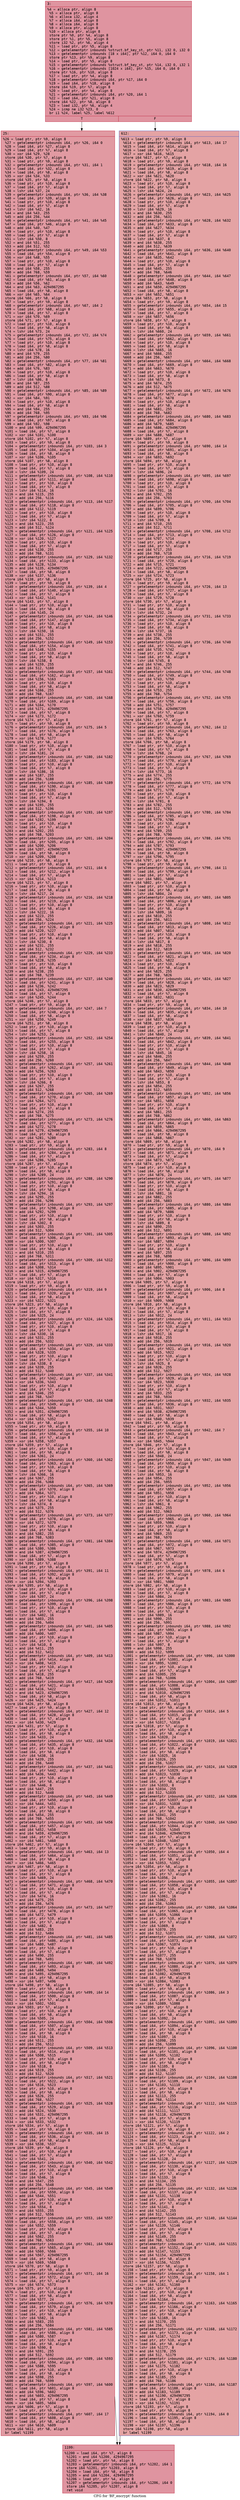 digraph "CFG for 'BF_encrypt' function" {
	label="CFG for 'BF_encrypt' function";

	Node0x600000f31e50 [shape=record,color="#b70d28ff", style=filled, fillcolor="#b70d2870" fontname="Courier",label="{3:\l|  %4 = alloca ptr, align 8\l  %5 = alloca ptr, align 8\l  %6 = alloca i32, align 4\l  %7 = alloca i64, align 8\l  %8 = alloca i64, align 8\l  %9 = alloca ptr, align 8\l  %10 = alloca ptr, align 8\l  store ptr %0, ptr %4, align 8\l  store ptr %1, ptr %5, align 8\l  store i32 %2, ptr %6, align 4\l  %11 = load ptr, ptr %5, align 8\l  %12 = getelementptr inbounds %struct.bf_key_st, ptr %11, i32 0, i32 0\l  %13 = getelementptr inbounds [18 x i64], ptr %12, i64 0, i64 0\l  store ptr %13, ptr %9, align 8\l  %14 = load ptr, ptr %5, align 8\l  %15 = getelementptr inbounds %struct.bf_key_st, ptr %14, i32 0, i32 1\l  %16 = getelementptr inbounds [1024 x i64], ptr %15, i64 0, i64 0\l  store ptr %16, ptr %10, align 8\l  %17 = load ptr, ptr %4, align 8\l  %18 = getelementptr inbounds i64, ptr %17, i64 0\l  %19 = load i64, ptr %18, align 8\l  store i64 %19, ptr %7, align 8\l  %20 = load ptr, ptr %4, align 8\l  %21 = getelementptr inbounds i64, ptr %20, i64 1\l  %22 = load i64, ptr %21, align 8\l  store i64 %22, ptr %8, align 8\l  %23 = load i32, ptr %6, align 4\l  %24 = icmp ne i32 %23, 0\l  br i1 %24, label %25, label %612\l|{<s0>T|<s1>F}}"];
	Node0x600000f31e50:s0 -> Node0x600000f31ef0[tooltip="3 -> 25\nProbability 62.50%" ];
	Node0x600000f31e50:s1 -> Node0x600000f31f40[tooltip="3 -> 612\nProbability 37.50%" ];
	Node0x600000f31ef0 [shape=record,color="#b70d28ff", style=filled, fillcolor="#bb1b2c70" fontname="Courier",label="{25:\l|  %26 = load ptr, ptr %9, align 8\l  %27 = getelementptr inbounds i64, ptr %26, i64 0\l  %28 = load i64, ptr %27, align 8\l  %29 = load i64, ptr %7, align 8\l  %30 = xor i64 %29, %28\l  store i64 %30, ptr %7, align 8\l  %31 = load ptr, ptr %9, align 8\l  %32 = getelementptr inbounds i64, ptr %31, i64 1\l  %33 = load i64, ptr %32, align 8\l  %34 = load i64, ptr %8, align 8\l  %35 = xor i64 %34, %33\l  store i64 %35, ptr %8, align 8\l  %36 = load ptr, ptr %10, align 8\l  %37 = load i64, ptr %7, align 8\l  %38 = lshr i64 %37, 24\l  %39 = getelementptr inbounds i64, ptr %36, i64 %38\l  %40 = load i64, ptr %39, align 8\l  %41 = load ptr, ptr %10, align 8\l  %42 = load i64, ptr %7, align 8\l  %43 = lshr i64 %42, 16\l  %44 = and i64 %43, 255\l  %45 = add i64 256, %44\l  %46 = getelementptr inbounds i64, ptr %41, i64 %45\l  %47 = load i64, ptr %46, align 8\l  %48 = add i64 %40, %47\l  %49 = load ptr, ptr %10, align 8\l  %50 = load i64, ptr %7, align 8\l  %51 = lshr i64 %50, 8\l  %52 = and i64 %51, 255\l  %53 = add i64 512, %52\l  %54 = getelementptr inbounds i64, ptr %49, i64 %53\l  %55 = load i64, ptr %54, align 8\l  %56 = xor i64 %48, %55\l  %57 = load ptr, ptr %10, align 8\l  %58 = load i64, ptr %7, align 8\l  %59 = and i64 %58, 255\l  %60 = add i64 768, %59\l  %61 = getelementptr inbounds i64, ptr %57, i64 %60\l  %62 = load i64, ptr %61, align 8\l  %63 = add i64 %56, %62\l  %64 = and i64 %63, 4294967295\l  %65 = load i64, ptr %8, align 8\l  %66 = xor i64 %65, %64\l  store i64 %66, ptr %8, align 8\l  %67 = load ptr, ptr %9, align 8\l  %68 = getelementptr inbounds i64, ptr %67, i64 2\l  %69 = load i64, ptr %68, align 8\l  %70 = load i64, ptr %7, align 8\l  %71 = xor i64 %70, %69\l  store i64 %71, ptr %7, align 8\l  %72 = load ptr, ptr %10, align 8\l  %73 = load i64, ptr %8, align 8\l  %74 = lshr i64 %73, 24\l  %75 = getelementptr inbounds i64, ptr %72, i64 %74\l  %76 = load i64, ptr %75, align 8\l  %77 = load ptr, ptr %10, align 8\l  %78 = load i64, ptr %8, align 8\l  %79 = lshr i64 %78, 16\l  %80 = and i64 %79, 255\l  %81 = add i64 256, %80\l  %82 = getelementptr inbounds i64, ptr %77, i64 %81\l  %83 = load i64, ptr %82, align 8\l  %84 = add i64 %76, %83\l  %85 = load ptr, ptr %10, align 8\l  %86 = load i64, ptr %8, align 8\l  %87 = lshr i64 %86, 8\l  %88 = and i64 %87, 255\l  %89 = add i64 512, %88\l  %90 = getelementptr inbounds i64, ptr %85, i64 %89\l  %91 = load i64, ptr %90, align 8\l  %92 = xor i64 %84, %91\l  %93 = load ptr, ptr %10, align 8\l  %94 = load i64, ptr %8, align 8\l  %95 = and i64 %94, 255\l  %96 = add i64 768, %95\l  %97 = getelementptr inbounds i64, ptr %93, i64 %96\l  %98 = load i64, ptr %97, align 8\l  %99 = add i64 %92, %98\l  %100 = and i64 %99, 4294967295\l  %101 = load i64, ptr %7, align 8\l  %102 = xor i64 %101, %100\l  store i64 %102, ptr %7, align 8\l  %103 = load ptr, ptr %9, align 8\l  %104 = getelementptr inbounds i64, ptr %103, i64 3\l  %105 = load i64, ptr %104, align 8\l  %106 = load i64, ptr %8, align 8\l  %107 = xor i64 %106, %105\l  store i64 %107, ptr %8, align 8\l  %108 = load ptr, ptr %10, align 8\l  %109 = load i64, ptr %7, align 8\l  %110 = lshr i64 %109, 24\l  %111 = getelementptr inbounds i64, ptr %108, i64 %110\l  %112 = load i64, ptr %111, align 8\l  %113 = load ptr, ptr %10, align 8\l  %114 = load i64, ptr %7, align 8\l  %115 = lshr i64 %114, 16\l  %116 = and i64 %115, 255\l  %117 = add i64 256, %116\l  %118 = getelementptr inbounds i64, ptr %113, i64 %117\l  %119 = load i64, ptr %118, align 8\l  %120 = add i64 %112, %119\l  %121 = load ptr, ptr %10, align 8\l  %122 = load i64, ptr %7, align 8\l  %123 = lshr i64 %122, 8\l  %124 = and i64 %123, 255\l  %125 = add i64 512, %124\l  %126 = getelementptr inbounds i64, ptr %121, i64 %125\l  %127 = load i64, ptr %126, align 8\l  %128 = xor i64 %120, %127\l  %129 = load ptr, ptr %10, align 8\l  %130 = load i64, ptr %7, align 8\l  %131 = and i64 %130, 255\l  %132 = add i64 768, %131\l  %133 = getelementptr inbounds i64, ptr %129, i64 %132\l  %134 = load i64, ptr %133, align 8\l  %135 = add i64 %128, %134\l  %136 = and i64 %135, 4294967295\l  %137 = load i64, ptr %8, align 8\l  %138 = xor i64 %137, %136\l  store i64 %138, ptr %8, align 8\l  %139 = load ptr, ptr %9, align 8\l  %140 = getelementptr inbounds i64, ptr %139, i64 4\l  %141 = load i64, ptr %140, align 8\l  %142 = load i64, ptr %7, align 8\l  %143 = xor i64 %142, %141\l  store i64 %143, ptr %7, align 8\l  %144 = load ptr, ptr %10, align 8\l  %145 = load i64, ptr %8, align 8\l  %146 = lshr i64 %145, 24\l  %147 = getelementptr inbounds i64, ptr %144, i64 %146\l  %148 = load i64, ptr %147, align 8\l  %149 = load ptr, ptr %10, align 8\l  %150 = load i64, ptr %8, align 8\l  %151 = lshr i64 %150, 16\l  %152 = and i64 %151, 255\l  %153 = add i64 256, %152\l  %154 = getelementptr inbounds i64, ptr %149, i64 %153\l  %155 = load i64, ptr %154, align 8\l  %156 = add i64 %148, %155\l  %157 = load ptr, ptr %10, align 8\l  %158 = load i64, ptr %8, align 8\l  %159 = lshr i64 %158, 8\l  %160 = and i64 %159, 255\l  %161 = add i64 512, %160\l  %162 = getelementptr inbounds i64, ptr %157, i64 %161\l  %163 = load i64, ptr %162, align 8\l  %164 = xor i64 %156, %163\l  %165 = load ptr, ptr %10, align 8\l  %166 = load i64, ptr %8, align 8\l  %167 = and i64 %166, 255\l  %168 = add i64 768, %167\l  %169 = getelementptr inbounds i64, ptr %165, i64 %168\l  %170 = load i64, ptr %169, align 8\l  %171 = add i64 %164, %170\l  %172 = and i64 %171, 4294967295\l  %173 = load i64, ptr %7, align 8\l  %174 = xor i64 %173, %172\l  store i64 %174, ptr %7, align 8\l  %175 = load ptr, ptr %9, align 8\l  %176 = getelementptr inbounds i64, ptr %175, i64 5\l  %177 = load i64, ptr %176, align 8\l  %178 = load i64, ptr %8, align 8\l  %179 = xor i64 %178, %177\l  store i64 %179, ptr %8, align 8\l  %180 = load ptr, ptr %10, align 8\l  %181 = load i64, ptr %7, align 8\l  %182 = lshr i64 %181, 24\l  %183 = getelementptr inbounds i64, ptr %180, i64 %182\l  %184 = load i64, ptr %183, align 8\l  %185 = load ptr, ptr %10, align 8\l  %186 = load i64, ptr %7, align 8\l  %187 = lshr i64 %186, 16\l  %188 = and i64 %187, 255\l  %189 = add i64 256, %188\l  %190 = getelementptr inbounds i64, ptr %185, i64 %189\l  %191 = load i64, ptr %190, align 8\l  %192 = add i64 %184, %191\l  %193 = load ptr, ptr %10, align 8\l  %194 = load i64, ptr %7, align 8\l  %195 = lshr i64 %194, 8\l  %196 = and i64 %195, 255\l  %197 = add i64 512, %196\l  %198 = getelementptr inbounds i64, ptr %193, i64 %197\l  %199 = load i64, ptr %198, align 8\l  %200 = xor i64 %192, %199\l  %201 = load ptr, ptr %10, align 8\l  %202 = load i64, ptr %7, align 8\l  %203 = and i64 %202, 255\l  %204 = add i64 768, %203\l  %205 = getelementptr inbounds i64, ptr %201, i64 %204\l  %206 = load i64, ptr %205, align 8\l  %207 = add i64 %200, %206\l  %208 = and i64 %207, 4294967295\l  %209 = load i64, ptr %8, align 8\l  %210 = xor i64 %209, %208\l  store i64 %210, ptr %8, align 8\l  %211 = load ptr, ptr %9, align 8\l  %212 = getelementptr inbounds i64, ptr %211, i64 6\l  %213 = load i64, ptr %212, align 8\l  %214 = load i64, ptr %7, align 8\l  %215 = xor i64 %214, %213\l  store i64 %215, ptr %7, align 8\l  %216 = load ptr, ptr %10, align 8\l  %217 = load i64, ptr %8, align 8\l  %218 = lshr i64 %217, 24\l  %219 = getelementptr inbounds i64, ptr %216, i64 %218\l  %220 = load i64, ptr %219, align 8\l  %221 = load ptr, ptr %10, align 8\l  %222 = load i64, ptr %8, align 8\l  %223 = lshr i64 %222, 16\l  %224 = and i64 %223, 255\l  %225 = add i64 256, %224\l  %226 = getelementptr inbounds i64, ptr %221, i64 %225\l  %227 = load i64, ptr %226, align 8\l  %228 = add i64 %220, %227\l  %229 = load ptr, ptr %10, align 8\l  %230 = load i64, ptr %8, align 8\l  %231 = lshr i64 %230, 8\l  %232 = and i64 %231, 255\l  %233 = add i64 512, %232\l  %234 = getelementptr inbounds i64, ptr %229, i64 %233\l  %235 = load i64, ptr %234, align 8\l  %236 = xor i64 %228, %235\l  %237 = load ptr, ptr %10, align 8\l  %238 = load i64, ptr %8, align 8\l  %239 = and i64 %238, 255\l  %240 = add i64 768, %239\l  %241 = getelementptr inbounds i64, ptr %237, i64 %240\l  %242 = load i64, ptr %241, align 8\l  %243 = add i64 %236, %242\l  %244 = and i64 %243, 4294967295\l  %245 = load i64, ptr %7, align 8\l  %246 = xor i64 %245, %244\l  store i64 %246, ptr %7, align 8\l  %247 = load ptr, ptr %9, align 8\l  %248 = getelementptr inbounds i64, ptr %247, i64 7\l  %249 = load i64, ptr %248, align 8\l  %250 = load i64, ptr %8, align 8\l  %251 = xor i64 %250, %249\l  store i64 %251, ptr %8, align 8\l  %252 = load ptr, ptr %10, align 8\l  %253 = load i64, ptr %7, align 8\l  %254 = lshr i64 %253, 24\l  %255 = getelementptr inbounds i64, ptr %252, i64 %254\l  %256 = load i64, ptr %255, align 8\l  %257 = load ptr, ptr %10, align 8\l  %258 = load i64, ptr %7, align 8\l  %259 = lshr i64 %258, 16\l  %260 = and i64 %259, 255\l  %261 = add i64 256, %260\l  %262 = getelementptr inbounds i64, ptr %257, i64 %261\l  %263 = load i64, ptr %262, align 8\l  %264 = add i64 %256, %263\l  %265 = load ptr, ptr %10, align 8\l  %266 = load i64, ptr %7, align 8\l  %267 = lshr i64 %266, 8\l  %268 = and i64 %267, 255\l  %269 = add i64 512, %268\l  %270 = getelementptr inbounds i64, ptr %265, i64 %269\l  %271 = load i64, ptr %270, align 8\l  %272 = xor i64 %264, %271\l  %273 = load ptr, ptr %10, align 8\l  %274 = load i64, ptr %7, align 8\l  %275 = and i64 %274, 255\l  %276 = add i64 768, %275\l  %277 = getelementptr inbounds i64, ptr %273, i64 %276\l  %278 = load i64, ptr %277, align 8\l  %279 = add i64 %272, %278\l  %280 = and i64 %279, 4294967295\l  %281 = load i64, ptr %8, align 8\l  %282 = xor i64 %281, %280\l  store i64 %282, ptr %8, align 8\l  %283 = load ptr, ptr %9, align 8\l  %284 = getelementptr inbounds i64, ptr %283, i64 8\l  %285 = load i64, ptr %284, align 8\l  %286 = load i64, ptr %7, align 8\l  %287 = xor i64 %286, %285\l  store i64 %287, ptr %7, align 8\l  %288 = load ptr, ptr %10, align 8\l  %289 = load i64, ptr %8, align 8\l  %290 = lshr i64 %289, 24\l  %291 = getelementptr inbounds i64, ptr %288, i64 %290\l  %292 = load i64, ptr %291, align 8\l  %293 = load ptr, ptr %10, align 8\l  %294 = load i64, ptr %8, align 8\l  %295 = lshr i64 %294, 16\l  %296 = and i64 %295, 255\l  %297 = add i64 256, %296\l  %298 = getelementptr inbounds i64, ptr %293, i64 %297\l  %299 = load i64, ptr %298, align 8\l  %300 = add i64 %292, %299\l  %301 = load ptr, ptr %10, align 8\l  %302 = load i64, ptr %8, align 8\l  %303 = lshr i64 %302, 8\l  %304 = and i64 %303, 255\l  %305 = add i64 512, %304\l  %306 = getelementptr inbounds i64, ptr %301, i64 %305\l  %307 = load i64, ptr %306, align 8\l  %308 = xor i64 %300, %307\l  %309 = load ptr, ptr %10, align 8\l  %310 = load i64, ptr %8, align 8\l  %311 = and i64 %310, 255\l  %312 = add i64 768, %311\l  %313 = getelementptr inbounds i64, ptr %309, i64 %312\l  %314 = load i64, ptr %313, align 8\l  %315 = add i64 %308, %314\l  %316 = and i64 %315, 4294967295\l  %317 = load i64, ptr %7, align 8\l  %318 = xor i64 %317, %316\l  store i64 %318, ptr %7, align 8\l  %319 = load ptr, ptr %9, align 8\l  %320 = getelementptr inbounds i64, ptr %319, i64 9\l  %321 = load i64, ptr %320, align 8\l  %322 = load i64, ptr %8, align 8\l  %323 = xor i64 %322, %321\l  store i64 %323, ptr %8, align 8\l  %324 = load ptr, ptr %10, align 8\l  %325 = load i64, ptr %7, align 8\l  %326 = lshr i64 %325, 24\l  %327 = getelementptr inbounds i64, ptr %324, i64 %326\l  %328 = load i64, ptr %327, align 8\l  %329 = load ptr, ptr %10, align 8\l  %330 = load i64, ptr %7, align 8\l  %331 = lshr i64 %330, 16\l  %332 = and i64 %331, 255\l  %333 = add i64 256, %332\l  %334 = getelementptr inbounds i64, ptr %329, i64 %333\l  %335 = load i64, ptr %334, align 8\l  %336 = add i64 %328, %335\l  %337 = load ptr, ptr %10, align 8\l  %338 = load i64, ptr %7, align 8\l  %339 = lshr i64 %338, 8\l  %340 = and i64 %339, 255\l  %341 = add i64 512, %340\l  %342 = getelementptr inbounds i64, ptr %337, i64 %341\l  %343 = load i64, ptr %342, align 8\l  %344 = xor i64 %336, %343\l  %345 = load ptr, ptr %10, align 8\l  %346 = load i64, ptr %7, align 8\l  %347 = and i64 %346, 255\l  %348 = add i64 768, %347\l  %349 = getelementptr inbounds i64, ptr %345, i64 %348\l  %350 = load i64, ptr %349, align 8\l  %351 = add i64 %344, %350\l  %352 = and i64 %351, 4294967295\l  %353 = load i64, ptr %8, align 8\l  %354 = xor i64 %353, %352\l  store i64 %354, ptr %8, align 8\l  %355 = load ptr, ptr %9, align 8\l  %356 = getelementptr inbounds i64, ptr %355, i64 10\l  %357 = load i64, ptr %356, align 8\l  %358 = load i64, ptr %7, align 8\l  %359 = xor i64 %358, %357\l  store i64 %359, ptr %7, align 8\l  %360 = load ptr, ptr %10, align 8\l  %361 = load i64, ptr %8, align 8\l  %362 = lshr i64 %361, 24\l  %363 = getelementptr inbounds i64, ptr %360, i64 %362\l  %364 = load i64, ptr %363, align 8\l  %365 = load ptr, ptr %10, align 8\l  %366 = load i64, ptr %8, align 8\l  %367 = lshr i64 %366, 16\l  %368 = and i64 %367, 255\l  %369 = add i64 256, %368\l  %370 = getelementptr inbounds i64, ptr %365, i64 %369\l  %371 = load i64, ptr %370, align 8\l  %372 = add i64 %364, %371\l  %373 = load ptr, ptr %10, align 8\l  %374 = load i64, ptr %8, align 8\l  %375 = lshr i64 %374, 8\l  %376 = and i64 %375, 255\l  %377 = add i64 512, %376\l  %378 = getelementptr inbounds i64, ptr %373, i64 %377\l  %379 = load i64, ptr %378, align 8\l  %380 = xor i64 %372, %379\l  %381 = load ptr, ptr %10, align 8\l  %382 = load i64, ptr %8, align 8\l  %383 = and i64 %382, 255\l  %384 = add i64 768, %383\l  %385 = getelementptr inbounds i64, ptr %381, i64 %384\l  %386 = load i64, ptr %385, align 8\l  %387 = add i64 %380, %386\l  %388 = and i64 %387, 4294967295\l  %389 = load i64, ptr %7, align 8\l  %390 = xor i64 %389, %388\l  store i64 %390, ptr %7, align 8\l  %391 = load ptr, ptr %9, align 8\l  %392 = getelementptr inbounds i64, ptr %391, i64 11\l  %393 = load i64, ptr %392, align 8\l  %394 = load i64, ptr %8, align 8\l  %395 = xor i64 %394, %393\l  store i64 %395, ptr %8, align 8\l  %396 = load ptr, ptr %10, align 8\l  %397 = load i64, ptr %7, align 8\l  %398 = lshr i64 %397, 24\l  %399 = getelementptr inbounds i64, ptr %396, i64 %398\l  %400 = load i64, ptr %399, align 8\l  %401 = load ptr, ptr %10, align 8\l  %402 = load i64, ptr %7, align 8\l  %403 = lshr i64 %402, 16\l  %404 = and i64 %403, 255\l  %405 = add i64 256, %404\l  %406 = getelementptr inbounds i64, ptr %401, i64 %405\l  %407 = load i64, ptr %406, align 8\l  %408 = add i64 %400, %407\l  %409 = load ptr, ptr %10, align 8\l  %410 = load i64, ptr %7, align 8\l  %411 = lshr i64 %410, 8\l  %412 = and i64 %411, 255\l  %413 = add i64 512, %412\l  %414 = getelementptr inbounds i64, ptr %409, i64 %413\l  %415 = load i64, ptr %414, align 8\l  %416 = xor i64 %408, %415\l  %417 = load ptr, ptr %10, align 8\l  %418 = load i64, ptr %7, align 8\l  %419 = and i64 %418, 255\l  %420 = add i64 768, %419\l  %421 = getelementptr inbounds i64, ptr %417, i64 %420\l  %422 = load i64, ptr %421, align 8\l  %423 = add i64 %416, %422\l  %424 = and i64 %423, 4294967295\l  %425 = load i64, ptr %8, align 8\l  %426 = xor i64 %425, %424\l  store i64 %426, ptr %8, align 8\l  %427 = load ptr, ptr %9, align 8\l  %428 = getelementptr inbounds i64, ptr %427, i64 12\l  %429 = load i64, ptr %428, align 8\l  %430 = load i64, ptr %7, align 8\l  %431 = xor i64 %430, %429\l  store i64 %431, ptr %7, align 8\l  %432 = load ptr, ptr %10, align 8\l  %433 = load i64, ptr %8, align 8\l  %434 = lshr i64 %433, 24\l  %435 = getelementptr inbounds i64, ptr %432, i64 %434\l  %436 = load i64, ptr %435, align 8\l  %437 = load ptr, ptr %10, align 8\l  %438 = load i64, ptr %8, align 8\l  %439 = lshr i64 %438, 16\l  %440 = and i64 %439, 255\l  %441 = add i64 256, %440\l  %442 = getelementptr inbounds i64, ptr %437, i64 %441\l  %443 = load i64, ptr %442, align 8\l  %444 = add i64 %436, %443\l  %445 = load ptr, ptr %10, align 8\l  %446 = load i64, ptr %8, align 8\l  %447 = lshr i64 %446, 8\l  %448 = and i64 %447, 255\l  %449 = add i64 512, %448\l  %450 = getelementptr inbounds i64, ptr %445, i64 %449\l  %451 = load i64, ptr %450, align 8\l  %452 = xor i64 %444, %451\l  %453 = load ptr, ptr %10, align 8\l  %454 = load i64, ptr %8, align 8\l  %455 = and i64 %454, 255\l  %456 = add i64 768, %455\l  %457 = getelementptr inbounds i64, ptr %453, i64 %456\l  %458 = load i64, ptr %457, align 8\l  %459 = add i64 %452, %458\l  %460 = and i64 %459, 4294967295\l  %461 = load i64, ptr %7, align 8\l  %462 = xor i64 %461, %460\l  store i64 %462, ptr %7, align 8\l  %463 = load ptr, ptr %9, align 8\l  %464 = getelementptr inbounds i64, ptr %463, i64 13\l  %465 = load i64, ptr %464, align 8\l  %466 = load i64, ptr %8, align 8\l  %467 = xor i64 %466, %465\l  store i64 %467, ptr %8, align 8\l  %468 = load ptr, ptr %10, align 8\l  %469 = load i64, ptr %7, align 8\l  %470 = lshr i64 %469, 24\l  %471 = getelementptr inbounds i64, ptr %468, i64 %470\l  %472 = load i64, ptr %471, align 8\l  %473 = load ptr, ptr %10, align 8\l  %474 = load i64, ptr %7, align 8\l  %475 = lshr i64 %474, 16\l  %476 = and i64 %475, 255\l  %477 = add i64 256, %476\l  %478 = getelementptr inbounds i64, ptr %473, i64 %477\l  %479 = load i64, ptr %478, align 8\l  %480 = add i64 %472, %479\l  %481 = load ptr, ptr %10, align 8\l  %482 = load i64, ptr %7, align 8\l  %483 = lshr i64 %482, 8\l  %484 = and i64 %483, 255\l  %485 = add i64 512, %484\l  %486 = getelementptr inbounds i64, ptr %481, i64 %485\l  %487 = load i64, ptr %486, align 8\l  %488 = xor i64 %480, %487\l  %489 = load ptr, ptr %10, align 8\l  %490 = load i64, ptr %7, align 8\l  %491 = and i64 %490, 255\l  %492 = add i64 768, %491\l  %493 = getelementptr inbounds i64, ptr %489, i64 %492\l  %494 = load i64, ptr %493, align 8\l  %495 = add i64 %488, %494\l  %496 = and i64 %495, 4294967295\l  %497 = load i64, ptr %8, align 8\l  %498 = xor i64 %497, %496\l  store i64 %498, ptr %8, align 8\l  %499 = load ptr, ptr %9, align 8\l  %500 = getelementptr inbounds i64, ptr %499, i64 14\l  %501 = load i64, ptr %500, align 8\l  %502 = load i64, ptr %7, align 8\l  %503 = xor i64 %502, %501\l  store i64 %503, ptr %7, align 8\l  %504 = load ptr, ptr %10, align 8\l  %505 = load i64, ptr %8, align 8\l  %506 = lshr i64 %505, 24\l  %507 = getelementptr inbounds i64, ptr %504, i64 %506\l  %508 = load i64, ptr %507, align 8\l  %509 = load ptr, ptr %10, align 8\l  %510 = load i64, ptr %8, align 8\l  %511 = lshr i64 %510, 16\l  %512 = and i64 %511, 255\l  %513 = add i64 256, %512\l  %514 = getelementptr inbounds i64, ptr %509, i64 %513\l  %515 = load i64, ptr %514, align 8\l  %516 = add i64 %508, %515\l  %517 = load ptr, ptr %10, align 8\l  %518 = load i64, ptr %8, align 8\l  %519 = lshr i64 %518, 8\l  %520 = and i64 %519, 255\l  %521 = add i64 512, %520\l  %522 = getelementptr inbounds i64, ptr %517, i64 %521\l  %523 = load i64, ptr %522, align 8\l  %524 = xor i64 %516, %523\l  %525 = load ptr, ptr %10, align 8\l  %526 = load i64, ptr %8, align 8\l  %527 = and i64 %526, 255\l  %528 = add i64 768, %527\l  %529 = getelementptr inbounds i64, ptr %525, i64 %528\l  %530 = load i64, ptr %529, align 8\l  %531 = add i64 %524, %530\l  %532 = and i64 %531, 4294967295\l  %533 = load i64, ptr %7, align 8\l  %534 = xor i64 %533, %532\l  store i64 %534, ptr %7, align 8\l  %535 = load ptr, ptr %9, align 8\l  %536 = getelementptr inbounds i64, ptr %535, i64 15\l  %537 = load i64, ptr %536, align 8\l  %538 = load i64, ptr %8, align 8\l  %539 = xor i64 %538, %537\l  store i64 %539, ptr %8, align 8\l  %540 = load ptr, ptr %10, align 8\l  %541 = load i64, ptr %7, align 8\l  %542 = lshr i64 %541, 24\l  %543 = getelementptr inbounds i64, ptr %540, i64 %542\l  %544 = load i64, ptr %543, align 8\l  %545 = load ptr, ptr %10, align 8\l  %546 = load i64, ptr %7, align 8\l  %547 = lshr i64 %546, 16\l  %548 = and i64 %547, 255\l  %549 = add i64 256, %548\l  %550 = getelementptr inbounds i64, ptr %545, i64 %549\l  %551 = load i64, ptr %550, align 8\l  %552 = add i64 %544, %551\l  %553 = load ptr, ptr %10, align 8\l  %554 = load i64, ptr %7, align 8\l  %555 = lshr i64 %554, 8\l  %556 = and i64 %555, 255\l  %557 = add i64 512, %556\l  %558 = getelementptr inbounds i64, ptr %553, i64 %557\l  %559 = load i64, ptr %558, align 8\l  %560 = xor i64 %552, %559\l  %561 = load ptr, ptr %10, align 8\l  %562 = load i64, ptr %7, align 8\l  %563 = and i64 %562, 255\l  %564 = add i64 768, %563\l  %565 = getelementptr inbounds i64, ptr %561, i64 %564\l  %566 = load i64, ptr %565, align 8\l  %567 = add i64 %560, %566\l  %568 = and i64 %567, 4294967295\l  %569 = load i64, ptr %8, align 8\l  %570 = xor i64 %569, %568\l  store i64 %570, ptr %8, align 8\l  %571 = load ptr, ptr %9, align 8\l  %572 = getelementptr inbounds i64, ptr %571, i64 16\l  %573 = load i64, ptr %572, align 8\l  %574 = load i64, ptr %7, align 8\l  %575 = xor i64 %574, %573\l  store i64 %575, ptr %7, align 8\l  %576 = load ptr, ptr %10, align 8\l  %577 = load i64, ptr %8, align 8\l  %578 = lshr i64 %577, 24\l  %579 = getelementptr inbounds i64, ptr %576, i64 %578\l  %580 = load i64, ptr %579, align 8\l  %581 = load ptr, ptr %10, align 8\l  %582 = load i64, ptr %8, align 8\l  %583 = lshr i64 %582, 16\l  %584 = and i64 %583, 255\l  %585 = add i64 256, %584\l  %586 = getelementptr inbounds i64, ptr %581, i64 %585\l  %587 = load i64, ptr %586, align 8\l  %588 = add i64 %580, %587\l  %589 = load ptr, ptr %10, align 8\l  %590 = load i64, ptr %8, align 8\l  %591 = lshr i64 %590, 8\l  %592 = and i64 %591, 255\l  %593 = add i64 512, %592\l  %594 = getelementptr inbounds i64, ptr %589, i64 %593\l  %595 = load i64, ptr %594, align 8\l  %596 = xor i64 %588, %595\l  %597 = load ptr, ptr %10, align 8\l  %598 = load i64, ptr %8, align 8\l  %599 = and i64 %598, 255\l  %600 = add i64 768, %599\l  %601 = getelementptr inbounds i64, ptr %597, i64 %600\l  %602 = load i64, ptr %601, align 8\l  %603 = add i64 %596, %602\l  %604 = and i64 %603, 4294967295\l  %605 = load i64, ptr %7, align 8\l  %606 = xor i64 %605, %604\l  store i64 %606, ptr %7, align 8\l  %607 = load ptr, ptr %9, align 8\l  %608 = getelementptr inbounds i64, ptr %607, i64 17\l  %609 = load i64, ptr %608, align 8\l  %610 = load i64, ptr %8, align 8\l  %611 = xor i64 %610, %609\l  store i64 %611, ptr %8, align 8\l  br label %1199\l}"];
	Node0x600000f31ef0 -> Node0x600000f31f90[tooltip="25 -> 1199\nProbability 100.00%" ];
	Node0x600000f31f40 [shape=record,color="#3d50c3ff", style=filled, fillcolor="#c32e3170" fontname="Courier",label="{612:\l|  %613 = load ptr, ptr %9, align 8\l  %614 = getelementptr inbounds i64, ptr %613, i64 17\l  %615 = load i64, ptr %614, align 8\l  %616 = load i64, ptr %7, align 8\l  %617 = xor i64 %616, %615\l  store i64 %617, ptr %7, align 8\l  %618 = load ptr, ptr %9, align 8\l  %619 = getelementptr inbounds i64, ptr %618, i64 16\l  %620 = load i64, ptr %619, align 8\l  %621 = load i64, ptr %8, align 8\l  %622 = xor i64 %621, %620\l  store i64 %622, ptr %8, align 8\l  %623 = load ptr, ptr %10, align 8\l  %624 = load i64, ptr %7, align 8\l  %625 = lshr i64 %624, 24\l  %626 = getelementptr inbounds i64, ptr %623, i64 %625\l  %627 = load i64, ptr %626, align 8\l  %628 = load ptr, ptr %10, align 8\l  %629 = load i64, ptr %7, align 8\l  %630 = lshr i64 %629, 16\l  %631 = and i64 %630, 255\l  %632 = add i64 256, %631\l  %633 = getelementptr inbounds i64, ptr %628, i64 %632\l  %634 = load i64, ptr %633, align 8\l  %635 = add i64 %627, %634\l  %636 = load ptr, ptr %10, align 8\l  %637 = load i64, ptr %7, align 8\l  %638 = lshr i64 %637, 8\l  %639 = and i64 %638, 255\l  %640 = add i64 512, %639\l  %641 = getelementptr inbounds i64, ptr %636, i64 %640\l  %642 = load i64, ptr %641, align 8\l  %643 = xor i64 %635, %642\l  %644 = load ptr, ptr %10, align 8\l  %645 = load i64, ptr %7, align 8\l  %646 = and i64 %645, 255\l  %647 = add i64 768, %646\l  %648 = getelementptr inbounds i64, ptr %644, i64 %647\l  %649 = load i64, ptr %648, align 8\l  %650 = add i64 %643, %649\l  %651 = and i64 %650, 4294967295\l  %652 = load i64, ptr %8, align 8\l  %653 = xor i64 %652, %651\l  store i64 %653, ptr %8, align 8\l  %654 = load ptr, ptr %9, align 8\l  %655 = getelementptr inbounds i64, ptr %654, i64 15\l  %656 = load i64, ptr %655, align 8\l  %657 = load i64, ptr %7, align 8\l  %658 = xor i64 %657, %656\l  store i64 %658, ptr %7, align 8\l  %659 = load ptr, ptr %10, align 8\l  %660 = load i64, ptr %8, align 8\l  %661 = lshr i64 %660, 24\l  %662 = getelementptr inbounds i64, ptr %659, i64 %661\l  %663 = load i64, ptr %662, align 8\l  %664 = load ptr, ptr %10, align 8\l  %665 = load i64, ptr %8, align 8\l  %666 = lshr i64 %665, 16\l  %667 = and i64 %666, 255\l  %668 = add i64 256, %667\l  %669 = getelementptr inbounds i64, ptr %664, i64 %668\l  %670 = load i64, ptr %669, align 8\l  %671 = add i64 %663, %670\l  %672 = load ptr, ptr %10, align 8\l  %673 = load i64, ptr %8, align 8\l  %674 = lshr i64 %673, 8\l  %675 = and i64 %674, 255\l  %676 = add i64 512, %675\l  %677 = getelementptr inbounds i64, ptr %672, i64 %676\l  %678 = load i64, ptr %677, align 8\l  %679 = xor i64 %671, %678\l  %680 = load ptr, ptr %10, align 8\l  %681 = load i64, ptr %8, align 8\l  %682 = and i64 %681, 255\l  %683 = add i64 768, %682\l  %684 = getelementptr inbounds i64, ptr %680, i64 %683\l  %685 = load i64, ptr %684, align 8\l  %686 = add i64 %679, %685\l  %687 = and i64 %686, 4294967295\l  %688 = load i64, ptr %7, align 8\l  %689 = xor i64 %688, %687\l  store i64 %689, ptr %7, align 8\l  %690 = load ptr, ptr %9, align 8\l  %691 = getelementptr inbounds i64, ptr %690, i64 14\l  %692 = load i64, ptr %691, align 8\l  %693 = load i64, ptr %8, align 8\l  %694 = xor i64 %693, %692\l  store i64 %694, ptr %8, align 8\l  %695 = load ptr, ptr %10, align 8\l  %696 = load i64, ptr %7, align 8\l  %697 = lshr i64 %696, 24\l  %698 = getelementptr inbounds i64, ptr %695, i64 %697\l  %699 = load i64, ptr %698, align 8\l  %700 = load ptr, ptr %10, align 8\l  %701 = load i64, ptr %7, align 8\l  %702 = lshr i64 %701, 16\l  %703 = and i64 %702, 255\l  %704 = add i64 256, %703\l  %705 = getelementptr inbounds i64, ptr %700, i64 %704\l  %706 = load i64, ptr %705, align 8\l  %707 = add i64 %699, %706\l  %708 = load ptr, ptr %10, align 8\l  %709 = load i64, ptr %7, align 8\l  %710 = lshr i64 %709, 8\l  %711 = and i64 %710, 255\l  %712 = add i64 512, %711\l  %713 = getelementptr inbounds i64, ptr %708, i64 %712\l  %714 = load i64, ptr %713, align 8\l  %715 = xor i64 %707, %714\l  %716 = load ptr, ptr %10, align 8\l  %717 = load i64, ptr %7, align 8\l  %718 = and i64 %717, 255\l  %719 = add i64 768, %718\l  %720 = getelementptr inbounds i64, ptr %716, i64 %719\l  %721 = load i64, ptr %720, align 8\l  %722 = add i64 %715, %721\l  %723 = and i64 %722, 4294967295\l  %724 = load i64, ptr %8, align 8\l  %725 = xor i64 %724, %723\l  store i64 %725, ptr %8, align 8\l  %726 = load ptr, ptr %9, align 8\l  %727 = getelementptr inbounds i64, ptr %726, i64 13\l  %728 = load i64, ptr %727, align 8\l  %729 = load i64, ptr %7, align 8\l  %730 = xor i64 %729, %728\l  store i64 %730, ptr %7, align 8\l  %731 = load ptr, ptr %10, align 8\l  %732 = load i64, ptr %8, align 8\l  %733 = lshr i64 %732, 24\l  %734 = getelementptr inbounds i64, ptr %731, i64 %733\l  %735 = load i64, ptr %734, align 8\l  %736 = load ptr, ptr %10, align 8\l  %737 = load i64, ptr %8, align 8\l  %738 = lshr i64 %737, 16\l  %739 = and i64 %738, 255\l  %740 = add i64 256, %739\l  %741 = getelementptr inbounds i64, ptr %736, i64 %740\l  %742 = load i64, ptr %741, align 8\l  %743 = add i64 %735, %742\l  %744 = load ptr, ptr %10, align 8\l  %745 = load i64, ptr %8, align 8\l  %746 = lshr i64 %745, 8\l  %747 = and i64 %746, 255\l  %748 = add i64 512, %747\l  %749 = getelementptr inbounds i64, ptr %744, i64 %748\l  %750 = load i64, ptr %749, align 8\l  %751 = xor i64 %743, %750\l  %752 = load ptr, ptr %10, align 8\l  %753 = load i64, ptr %8, align 8\l  %754 = and i64 %753, 255\l  %755 = add i64 768, %754\l  %756 = getelementptr inbounds i64, ptr %752, i64 %755\l  %757 = load i64, ptr %756, align 8\l  %758 = add i64 %751, %757\l  %759 = and i64 %758, 4294967295\l  %760 = load i64, ptr %7, align 8\l  %761 = xor i64 %760, %759\l  store i64 %761, ptr %7, align 8\l  %762 = load ptr, ptr %9, align 8\l  %763 = getelementptr inbounds i64, ptr %762, i64 12\l  %764 = load i64, ptr %763, align 8\l  %765 = load i64, ptr %8, align 8\l  %766 = xor i64 %765, %764\l  store i64 %766, ptr %8, align 8\l  %767 = load ptr, ptr %10, align 8\l  %768 = load i64, ptr %7, align 8\l  %769 = lshr i64 %768, 24\l  %770 = getelementptr inbounds i64, ptr %767, i64 %769\l  %771 = load i64, ptr %770, align 8\l  %772 = load ptr, ptr %10, align 8\l  %773 = load i64, ptr %7, align 8\l  %774 = lshr i64 %773, 16\l  %775 = and i64 %774, 255\l  %776 = add i64 256, %775\l  %777 = getelementptr inbounds i64, ptr %772, i64 %776\l  %778 = load i64, ptr %777, align 8\l  %779 = add i64 %771, %778\l  %780 = load ptr, ptr %10, align 8\l  %781 = load i64, ptr %7, align 8\l  %782 = lshr i64 %781, 8\l  %783 = and i64 %782, 255\l  %784 = add i64 512, %783\l  %785 = getelementptr inbounds i64, ptr %780, i64 %784\l  %786 = load i64, ptr %785, align 8\l  %787 = xor i64 %779, %786\l  %788 = load ptr, ptr %10, align 8\l  %789 = load i64, ptr %7, align 8\l  %790 = and i64 %789, 255\l  %791 = add i64 768, %790\l  %792 = getelementptr inbounds i64, ptr %788, i64 %791\l  %793 = load i64, ptr %792, align 8\l  %794 = add i64 %787, %793\l  %795 = and i64 %794, 4294967295\l  %796 = load i64, ptr %8, align 8\l  %797 = xor i64 %796, %795\l  store i64 %797, ptr %8, align 8\l  %798 = load ptr, ptr %9, align 8\l  %799 = getelementptr inbounds i64, ptr %798, i64 11\l  %800 = load i64, ptr %799, align 8\l  %801 = load i64, ptr %7, align 8\l  %802 = xor i64 %801, %800\l  store i64 %802, ptr %7, align 8\l  %803 = load ptr, ptr %10, align 8\l  %804 = load i64, ptr %8, align 8\l  %805 = lshr i64 %804, 24\l  %806 = getelementptr inbounds i64, ptr %803, i64 %805\l  %807 = load i64, ptr %806, align 8\l  %808 = load ptr, ptr %10, align 8\l  %809 = load i64, ptr %8, align 8\l  %810 = lshr i64 %809, 16\l  %811 = and i64 %810, 255\l  %812 = add i64 256, %811\l  %813 = getelementptr inbounds i64, ptr %808, i64 %812\l  %814 = load i64, ptr %813, align 8\l  %815 = add i64 %807, %814\l  %816 = load ptr, ptr %10, align 8\l  %817 = load i64, ptr %8, align 8\l  %818 = lshr i64 %817, 8\l  %819 = and i64 %818, 255\l  %820 = add i64 512, %819\l  %821 = getelementptr inbounds i64, ptr %816, i64 %820\l  %822 = load i64, ptr %821, align 8\l  %823 = xor i64 %815, %822\l  %824 = load ptr, ptr %10, align 8\l  %825 = load i64, ptr %8, align 8\l  %826 = and i64 %825, 255\l  %827 = add i64 768, %826\l  %828 = getelementptr inbounds i64, ptr %824, i64 %827\l  %829 = load i64, ptr %828, align 8\l  %830 = add i64 %823, %829\l  %831 = and i64 %830, 4294967295\l  %832 = load i64, ptr %7, align 8\l  %833 = xor i64 %832, %831\l  store i64 %833, ptr %7, align 8\l  %834 = load ptr, ptr %9, align 8\l  %835 = getelementptr inbounds i64, ptr %834, i64 10\l  %836 = load i64, ptr %835, align 8\l  %837 = load i64, ptr %8, align 8\l  %838 = xor i64 %837, %836\l  store i64 %838, ptr %8, align 8\l  %839 = load ptr, ptr %10, align 8\l  %840 = load i64, ptr %7, align 8\l  %841 = lshr i64 %840, 24\l  %842 = getelementptr inbounds i64, ptr %839, i64 %841\l  %843 = load i64, ptr %842, align 8\l  %844 = load ptr, ptr %10, align 8\l  %845 = load i64, ptr %7, align 8\l  %846 = lshr i64 %845, 16\l  %847 = and i64 %846, 255\l  %848 = add i64 256, %847\l  %849 = getelementptr inbounds i64, ptr %844, i64 %848\l  %850 = load i64, ptr %849, align 8\l  %851 = add i64 %843, %850\l  %852 = load ptr, ptr %10, align 8\l  %853 = load i64, ptr %7, align 8\l  %854 = lshr i64 %853, 8\l  %855 = and i64 %854, 255\l  %856 = add i64 512, %855\l  %857 = getelementptr inbounds i64, ptr %852, i64 %856\l  %858 = load i64, ptr %857, align 8\l  %859 = xor i64 %851, %858\l  %860 = load ptr, ptr %10, align 8\l  %861 = load i64, ptr %7, align 8\l  %862 = and i64 %861, 255\l  %863 = add i64 768, %862\l  %864 = getelementptr inbounds i64, ptr %860, i64 %863\l  %865 = load i64, ptr %864, align 8\l  %866 = add i64 %859, %865\l  %867 = and i64 %866, 4294967295\l  %868 = load i64, ptr %8, align 8\l  %869 = xor i64 %868, %867\l  store i64 %869, ptr %8, align 8\l  %870 = load ptr, ptr %9, align 8\l  %871 = getelementptr inbounds i64, ptr %870, i64 9\l  %872 = load i64, ptr %871, align 8\l  %873 = load i64, ptr %7, align 8\l  %874 = xor i64 %873, %872\l  store i64 %874, ptr %7, align 8\l  %875 = load ptr, ptr %10, align 8\l  %876 = load i64, ptr %8, align 8\l  %877 = lshr i64 %876, 24\l  %878 = getelementptr inbounds i64, ptr %875, i64 %877\l  %879 = load i64, ptr %878, align 8\l  %880 = load ptr, ptr %10, align 8\l  %881 = load i64, ptr %8, align 8\l  %882 = lshr i64 %881, 16\l  %883 = and i64 %882, 255\l  %884 = add i64 256, %883\l  %885 = getelementptr inbounds i64, ptr %880, i64 %884\l  %886 = load i64, ptr %885, align 8\l  %887 = add i64 %879, %886\l  %888 = load ptr, ptr %10, align 8\l  %889 = load i64, ptr %8, align 8\l  %890 = lshr i64 %889, 8\l  %891 = and i64 %890, 255\l  %892 = add i64 512, %891\l  %893 = getelementptr inbounds i64, ptr %888, i64 %892\l  %894 = load i64, ptr %893, align 8\l  %895 = xor i64 %887, %894\l  %896 = load ptr, ptr %10, align 8\l  %897 = load i64, ptr %8, align 8\l  %898 = and i64 %897, 255\l  %899 = add i64 768, %898\l  %900 = getelementptr inbounds i64, ptr %896, i64 %899\l  %901 = load i64, ptr %900, align 8\l  %902 = add i64 %895, %901\l  %903 = and i64 %902, 4294967295\l  %904 = load i64, ptr %7, align 8\l  %905 = xor i64 %904, %903\l  store i64 %905, ptr %7, align 8\l  %906 = load ptr, ptr %9, align 8\l  %907 = getelementptr inbounds i64, ptr %906, i64 8\l  %908 = load i64, ptr %907, align 8\l  %909 = load i64, ptr %8, align 8\l  %910 = xor i64 %909, %908\l  store i64 %910, ptr %8, align 8\l  %911 = load ptr, ptr %10, align 8\l  %912 = load i64, ptr %7, align 8\l  %913 = lshr i64 %912, 24\l  %914 = getelementptr inbounds i64, ptr %911, i64 %913\l  %915 = load i64, ptr %914, align 8\l  %916 = load ptr, ptr %10, align 8\l  %917 = load i64, ptr %7, align 8\l  %918 = lshr i64 %917, 16\l  %919 = and i64 %918, 255\l  %920 = add i64 256, %919\l  %921 = getelementptr inbounds i64, ptr %916, i64 %920\l  %922 = load i64, ptr %921, align 8\l  %923 = add i64 %915, %922\l  %924 = load ptr, ptr %10, align 8\l  %925 = load i64, ptr %7, align 8\l  %926 = lshr i64 %925, 8\l  %927 = and i64 %926, 255\l  %928 = add i64 512, %927\l  %929 = getelementptr inbounds i64, ptr %924, i64 %928\l  %930 = load i64, ptr %929, align 8\l  %931 = xor i64 %923, %930\l  %932 = load ptr, ptr %10, align 8\l  %933 = load i64, ptr %7, align 8\l  %934 = and i64 %933, 255\l  %935 = add i64 768, %934\l  %936 = getelementptr inbounds i64, ptr %932, i64 %935\l  %937 = load i64, ptr %936, align 8\l  %938 = add i64 %931, %937\l  %939 = and i64 %938, 4294967295\l  %940 = load i64, ptr %8, align 8\l  %941 = xor i64 %940, %939\l  store i64 %941, ptr %8, align 8\l  %942 = load ptr, ptr %9, align 8\l  %943 = getelementptr inbounds i64, ptr %942, i64 7\l  %944 = load i64, ptr %943, align 8\l  %945 = load i64, ptr %7, align 8\l  %946 = xor i64 %945, %944\l  store i64 %946, ptr %7, align 8\l  %947 = load ptr, ptr %10, align 8\l  %948 = load i64, ptr %8, align 8\l  %949 = lshr i64 %948, 24\l  %950 = getelementptr inbounds i64, ptr %947, i64 %949\l  %951 = load i64, ptr %950, align 8\l  %952 = load ptr, ptr %10, align 8\l  %953 = load i64, ptr %8, align 8\l  %954 = lshr i64 %953, 16\l  %955 = and i64 %954, 255\l  %956 = add i64 256, %955\l  %957 = getelementptr inbounds i64, ptr %952, i64 %956\l  %958 = load i64, ptr %957, align 8\l  %959 = add i64 %951, %958\l  %960 = load ptr, ptr %10, align 8\l  %961 = load i64, ptr %8, align 8\l  %962 = lshr i64 %961, 8\l  %963 = and i64 %962, 255\l  %964 = add i64 512, %963\l  %965 = getelementptr inbounds i64, ptr %960, i64 %964\l  %966 = load i64, ptr %965, align 8\l  %967 = xor i64 %959, %966\l  %968 = load ptr, ptr %10, align 8\l  %969 = load i64, ptr %8, align 8\l  %970 = and i64 %969, 255\l  %971 = add i64 768, %970\l  %972 = getelementptr inbounds i64, ptr %968, i64 %971\l  %973 = load i64, ptr %972, align 8\l  %974 = add i64 %967, %973\l  %975 = and i64 %974, 4294967295\l  %976 = load i64, ptr %7, align 8\l  %977 = xor i64 %976, %975\l  store i64 %977, ptr %7, align 8\l  %978 = load ptr, ptr %9, align 8\l  %979 = getelementptr inbounds i64, ptr %978, i64 6\l  %980 = load i64, ptr %979, align 8\l  %981 = load i64, ptr %8, align 8\l  %982 = xor i64 %981, %980\l  store i64 %982, ptr %8, align 8\l  %983 = load ptr, ptr %10, align 8\l  %984 = load i64, ptr %7, align 8\l  %985 = lshr i64 %984, 24\l  %986 = getelementptr inbounds i64, ptr %983, i64 %985\l  %987 = load i64, ptr %986, align 8\l  %988 = load ptr, ptr %10, align 8\l  %989 = load i64, ptr %7, align 8\l  %990 = lshr i64 %989, 16\l  %991 = and i64 %990, 255\l  %992 = add i64 256, %991\l  %993 = getelementptr inbounds i64, ptr %988, i64 %992\l  %994 = load i64, ptr %993, align 8\l  %995 = add i64 %987, %994\l  %996 = load ptr, ptr %10, align 8\l  %997 = load i64, ptr %7, align 8\l  %998 = lshr i64 %997, 8\l  %999 = and i64 %998, 255\l  %1000 = add i64 512, %999\l  %1001 = getelementptr inbounds i64, ptr %996, i64 %1000\l  %1002 = load i64, ptr %1001, align 8\l  %1003 = xor i64 %995, %1002\l  %1004 = load ptr, ptr %10, align 8\l  %1005 = load i64, ptr %7, align 8\l  %1006 = and i64 %1005, 255\l  %1007 = add i64 768, %1006\l  %1008 = getelementptr inbounds i64, ptr %1004, i64 %1007\l  %1009 = load i64, ptr %1008, align 8\l  %1010 = add i64 %1003, %1009\l  %1011 = and i64 %1010, 4294967295\l  %1012 = load i64, ptr %8, align 8\l  %1013 = xor i64 %1012, %1011\l  store i64 %1013, ptr %8, align 8\l  %1014 = load ptr, ptr %9, align 8\l  %1015 = getelementptr inbounds i64, ptr %1014, i64 5\l  %1016 = load i64, ptr %1015, align 8\l  %1017 = load i64, ptr %7, align 8\l  %1018 = xor i64 %1017, %1016\l  store i64 %1018, ptr %7, align 8\l  %1019 = load ptr, ptr %10, align 8\l  %1020 = load i64, ptr %8, align 8\l  %1021 = lshr i64 %1020, 24\l  %1022 = getelementptr inbounds i64, ptr %1019, i64 %1021\l  %1023 = load i64, ptr %1022, align 8\l  %1024 = load ptr, ptr %10, align 8\l  %1025 = load i64, ptr %8, align 8\l  %1026 = lshr i64 %1025, 16\l  %1027 = and i64 %1026, 255\l  %1028 = add i64 256, %1027\l  %1029 = getelementptr inbounds i64, ptr %1024, i64 %1028\l  %1030 = load i64, ptr %1029, align 8\l  %1031 = add i64 %1023, %1030\l  %1032 = load ptr, ptr %10, align 8\l  %1033 = load i64, ptr %8, align 8\l  %1034 = lshr i64 %1033, 8\l  %1035 = and i64 %1034, 255\l  %1036 = add i64 512, %1035\l  %1037 = getelementptr inbounds i64, ptr %1032, i64 %1036\l  %1038 = load i64, ptr %1037, align 8\l  %1039 = xor i64 %1031, %1038\l  %1040 = load ptr, ptr %10, align 8\l  %1041 = load i64, ptr %8, align 8\l  %1042 = and i64 %1041, 255\l  %1043 = add i64 768, %1042\l  %1044 = getelementptr inbounds i64, ptr %1040, i64 %1043\l  %1045 = load i64, ptr %1044, align 8\l  %1046 = add i64 %1039, %1045\l  %1047 = and i64 %1046, 4294967295\l  %1048 = load i64, ptr %7, align 8\l  %1049 = xor i64 %1048, %1047\l  store i64 %1049, ptr %7, align 8\l  %1050 = load ptr, ptr %9, align 8\l  %1051 = getelementptr inbounds i64, ptr %1050, i64 4\l  %1052 = load i64, ptr %1051, align 8\l  %1053 = load i64, ptr %8, align 8\l  %1054 = xor i64 %1053, %1052\l  store i64 %1054, ptr %8, align 8\l  %1055 = load ptr, ptr %10, align 8\l  %1056 = load i64, ptr %7, align 8\l  %1057 = lshr i64 %1056, 24\l  %1058 = getelementptr inbounds i64, ptr %1055, i64 %1057\l  %1059 = load i64, ptr %1058, align 8\l  %1060 = load ptr, ptr %10, align 8\l  %1061 = load i64, ptr %7, align 8\l  %1062 = lshr i64 %1061, 16\l  %1063 = and i64 %1062, 255\l  %1064 = add i64 256, %1063\l  %1065 = getelementptr inbounds i64, ptr %1060, i64 %1064\l  %1066 = load i64, ptr %1065, align 8\l  %1067 = add i64 %1059, %1066\l  %1068 = load ptr, ptr %10, align 8\l  %1069 = load i64, ptr %7, align 8\l  %1070 = lshr i64 %1069, 8\l  %1071 = and i64 %1070, 255\l  %1072 = add i64 512, %1071\l  %1073 = getelementptr inbounds i64, ptr %1068, i64 %1072\l  %1074 = load i64, ptr %1073, align 8\l  %1075 = xor i64 %1067, %1074\l  %1076 = load ptr, ptr %10, align 8\l  %1077 = load i64, ptr %7, align 8\l  %1078 = and i64 %1077, 255\l  %1079 = add i64 768, %1078\l  %1080 = getelementptr inbounds i64, ptr %1076, i64 %1079\l  %1081 = load i64, ptr %1080, align 8\l  %1082 = add i64 %1075, %1081\l  %1083 = and i64 %1082, 4294967295\l  %1084 = load i64, ptr %8, align 8\l  %1085 = xor i64 %1084, %1083\l  store i64 %1085, ptr %8, align 8\l  %1086 = load ptr, ptr %9, align 8\l  %1087 = getelementptr inbounds i64, ptr %1086, i64 3\l  %1088 = load i64, ptr %1087, align 8\l  %1089 = load i64, ptr %7, align 8\l  %1090 = xor i64 %1089, %1088\l  store i64 %1090, ptr %7, align 8\l  %1091 = load ptr, ptr %10, align 8\l  %1092 = load i64, ptr %8, align 8\l  %1093 = lshr i64 %1092, 24\l  %1094 = getelementptr inbounds i64, ptr %1091, i64 %1093\l  %1095 = load i64, ptr %1094, align 8\l  %1096 = load ptr, ptr %10, align 8\l  %1097 = load i64, ptr %8, align 8\l  %1098 = lshr i64 %1097, 16\l  %1099 = and i64 %1098, 255\l  %1100 = add i64 256, %1099\l  %1101 = getelementptr inbounds i64, ptr %1096, i64 %1100\l  %1102 = load i64, ptr %1101, align 8\l  %1103 = add i64 %1095, %1102\l  %1104 = load ptr, ptr %10, align 8\l  %1105 = load i64, ptr %8, align 8\l  %1106 = lshr i64 %1105, 8\l  %1107 = and i64 %1106, 255\l  %1108 = add i64 512, %1107\l  %1109 = getelementptr inbounds i64, ptr %1104, i64 %1108\l  %1110 = load i64, ptr %1109, align 8\l  %1111 = xor i64 %1103, %1110\l  %1112 = load ptr, ptr %10, align 8\l  %1113 = load i64, ptr %8, align 8\l  %1114 = and i64 %1113, 255\l  %1115 = add i64 768, %1114\l  %1116 = getelementptr inbounds i64, ptr %1112, i64 %1115\l  %1117 = load i64, ptr %1116, align 8\l  %1118 = add i64 %1111, %1117\l  %1119 = and i64 %1118, 4294967295\l  %1120 = load i64, ptr %7, align 8\l  %1121 = xor i64 %1120, %1119\l  store i64 %1121, ptr %7, align 8\l  %1122 = load ptr, ptr %9, align 8\l  %1123 = getelementptr inbounds i64, ptr %1122, i64 2\l  %1124 = load i64, ptr %1123, align 8\l  %1125 = load i64, ptr %8, align 8\l  %1126 = xor i64 %1125, %1124\l  store i64 %1126, ptr %8, align 8\l  %1127 = load ptr, ptr %10, align 8\l  %1128 = load i64, ptr %7, align 8\l  %1129 = lshr i64 %1128, 24\l  %1130 = getelementptr inbounds i64, ptr %1127, i64 %1129\l  %1131 = load i64, ptr %1130, align 8\l  %1132 = load ptr, ptr %10, align 8\l  %1133 = load i64, ptr %7, align 8\l  %1134 = lshr i64 %1133, 16\l  %1135 = and i64 %1134, 255\l  %1136 = add i64 256, %1135\l  %1137 = getelementptr inbounds i64, ptr %1132, i64 %1136\l  %1138 = load i64, ptr %1137, align 8\l  %1139 = add i64 %1131, %1138\l  %1140 = load ptr, ptr %10, align 8\l  %1141 = load i64, ptr %7, align 8\l  %1142 = lshr i64 %1141, 8\l  %1143 = and i64 %1142, 255\l  %1144 = add i64 512, %1143\l  %1145 = getelementptr inbounds i64, ptr %1140, i64 %1144\l  %1146 = load i64, ptr %1145, align 8\l  %1147 = xor i64 %1139, %1146\l  %1148 = load ptr, ptr %10, align 8\l  %1149 = load i64, ptr %7, align 8\l  %1150 = and i64 %1149, 255\l  %1151 = add i64 768, %1150\l  %1152 = getelementptr inbounds i64, ptr %1148, i64 %1151\l  %1153 = load i64, ptr %1152, align 8\l  %1154 = add i64 %1147, %1153\l  %1155 = and i64 %1154, 4294967295\l  %1156 = load i64, ptr %8, align 8\l  %1157 = xor i64 %1156, %1155\l  store i64 %1157, ptr %8, align 8\l  %1158 = load ptr, ptr %9, align 8\l  %1159 = getelementptr inbounds i64, ptr %1158, i64 1\l  %1160 = load i64, ptr %1159, align 8\l  %1161 = load i64, ptr %7, align 8\l  %1162 = xor i64 %1161, %1160\l  store i64 %1162, ptr %7, align 8\l  %1163 = load ptr, ptr %10, align 8\l  %1164 = load i64, ptr %8, align 8\l  %1165 = lshr i64 %1164, 24\l  %1166 = getelementptr inbounds i64, ptr %1163, i64 %1165\l  %1167 = load i64, ptr %1166, align 8\l  %1168 = load ptr, ptr %10, align 8\l  %1169 = load i64, ptr %8, align 8\l  %1170 = lshr i64 %1169, 16\l  %1171 = and i64 %1170, 255\l  %1172 = add i64 256, %1171\l  %1173 = getelementptr inbounds i64, ptr %1168, i64 %1172\l  %1174 = load i64, ptr %1173, align 8\l  %1175 = add i64 %1167, %1174\l  %1176 = load ptr, ptr %10, align 8\l  %1177 = load i64, ptr %8, align 8\l  %1178 = lshr i64 %1177, 8\l  %1179 = and i64 %1178, 255\l  %1180 = add i64 512, %1179\l  %1181 = getelementptr inbounds i64, ptr %1176, i64 %1180\l  %1182 = load i64, ptr %1181, align 8\l  %1183 = xor i64 %1175, %1182\l  %1184 = load ptr, ptr %10, align 8\l  %1185 = load i64, ptr %8, align 8\l  %1186 = and i64 %1185, 255\l  %1187 = add i64 768, %1186\l  %1188 = getelementptr inbounds i64, ptr %1184, i64 %1187\l  %1189 = load i64, ptr %1188, align 8\l  %1190 = add i64 %1183, %1189\l  %1191 = and i64 %1190, 4294967295\l  %1192 = load i64, ptr %7, align 8\l  %1193 = xor i64 %1192, %1191\l  store i64 %1193, ptr %7, align 8\l  %1194 = load ptr, ptr %9, align 8\l  %1195 = getelementptr inbounds i64, ptr %1194, i64 0\l  %1196 = load i64, ptr %1195, align 8\l  %1197 = load i64, ptr %8, align 8\l  %1198 = xor i64 %1197, %1196\l  store i64 %1198, ptr %8, align 8\l  br label %1199\l}"];
	Node0x600000f31f40 -> Node0x600000f31f90[tooltip="612 -> 1199\nProbability 100.00%" ];
	Node0x600000f31f90 [shape=record,color="#b70d28ff", style=filled, fillcolor="#b70d2870" fontname="Courier",label="{1199:\l|  %1200 = load i64, ptr %7, align 8\l  %1201 = and i64 %1200, 4294967295\l  %1202 = load ptr, ptr %4, align 8\l  %1203 = getelementptr inbounds i64, ptr %1202, i64 1\l  store i64 %1201, ptr %1203, align 8\l  %1204 = load i64, ptr %8, align 8\l  %1205 = and i64 %1204, 4294967295\l  %1206 = load ptr, ptr %4, align 8\l  %1207 = getelementptr inbounds i64, ptr %1206, i64 0\l  store i64 %1205, ptr %1207, align 8\l  ret void\l}"];
}
